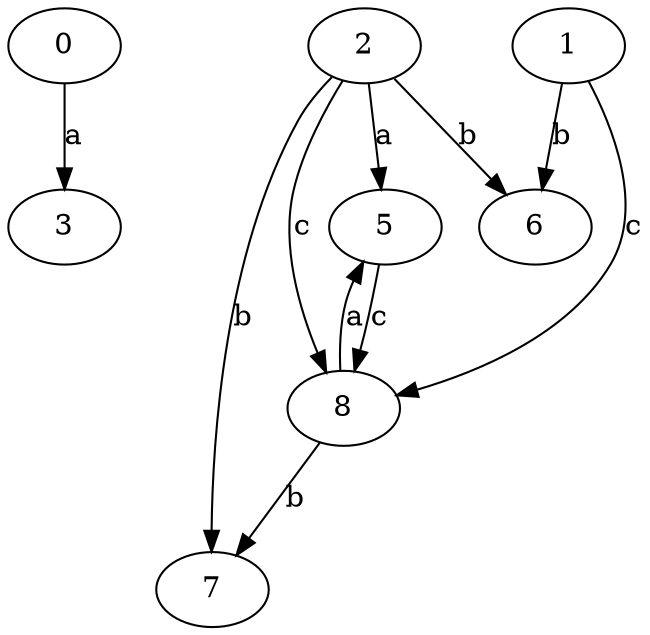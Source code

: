 strict digraph  {
3;
5;
0;
1;
2;
6;
7;
8;
5 -> 8  [label=c];
0 -> 3  [label=a];
1 -> 6  [label=b];
1 -> 8  [label=c];
2 -> 5  [label=a];
2 -> 6  [label=b];
2 -> 7  [label=b];
2 -> 8  [label=c];
8 -> 5  [label=a];
8 -> 7  [label=b];
}

